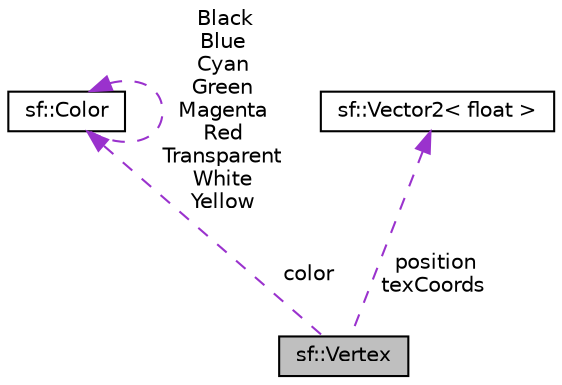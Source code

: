 digraph "sf::Vertex"
{
 // LATEX_PDF_SIZE
  edge [fontname="Helvetica",fontsize="10",labelfontname="Helvetica",labelfontsize="10"];
  node [fontname="Helvetica",fontsize="10",shape=record];
  Node1 [label="sf::Vertex",height=0.2,width=0.4,color="black", fillcolor="grey75", style="filled", fontcolor="black",tooltip="Define a point with color and texture coordinates."];
  Node2 -> Node1 [dir="back",color="darkorchid3",fontsize="10",style="dashed",label=" color" ,fontname="Helvetica"];
  Node2 [label="sf::Color",height=0.2,width=0.4,color="black", fillcolor="white", style="filled",URL="$classsf_1_1Color.html",tooltip="Utility class for manipulating RGBA colors."];
  Node2 -> Node2 [dir="back",color="darkorchid3",fontsize="10",style="dashed",label=" Black\nBlue\nCyan\nGreen\nMagenta\nRed\nTransparent\nWhite\nYellow" ,fontname="Helvetica"];
  Node3 -> Node1 [dir="back",color="darkorchid3",fontsize="10",style="dashed",label=" position\ntexCoords" ,fontname="Helvetica"];
  Node3 [label="sf::Vector2\< float \>",height=0.2,width=0.4,color="black", fillcolor="white", style="filled",URL="$classsf_1_1Vector2.html",tooltip=" "];
}
